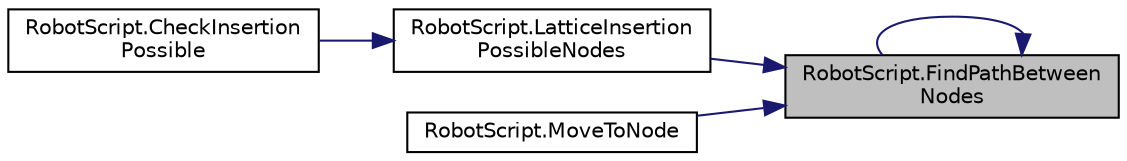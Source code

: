 digraph "RobotScript.FindPathBetweenNodes"
{
 // LATEX_PDF_SIZE
  edge [fontname="Helvetica",fontsize="10",labelfontname="Helvetica",labelfontsize="10"];
  node [fontname="Helvetica",fontsize="10",shape=record];
  rankdir="RL";
  Node1 [label="RobotScript.FindPathBetween\lNodes",height=0.2,width=0.4,color="black", fillcolor="grey75", style="filled", fontcolor="black",tooltip=" "];
  Node1 -> Node1 [dir="back",color="midnightblue",fontsize="10",style="solid"];
  Node1 -> Node2 [dir="back",color="midnightblue",fontsize="10",style="solid"];
  Node2 [label="RobotScript.LatticeInsertion\lPossibleNodes",height=0.2,width=0.4,color="black", fillcolor="white", style="filled",URL="$class_robot_script.html#a95e7e1f538069a6719718ca5be6a3332",tooltip=" "];
  Node2 -> Node3 [dir="back",color="midnightblue",fontsize="10",style="solid"];
  Node3 [label="RobotScript.CheckInsertion\lPossible",height=0.2,width=0.4,color="black", fillcolor="white", style="filled",URL="$class_robot_script.html#a90e7cbf825ad8049ed5b48005ba357d6",tooltip=" "];
  Node1 -> Node4 [dir="back",color="midnightblue",fontsize="10",style="solid"];
  Node4 [label="RobotScript.MoveToNode",height=0.2,width=0.4,color="black", fillcolor="white", style="filled",URL="$class_robot_script.html#ad74bcd3d5bda1662a2e8886403dc3eb2",tooltip=" "];
}
